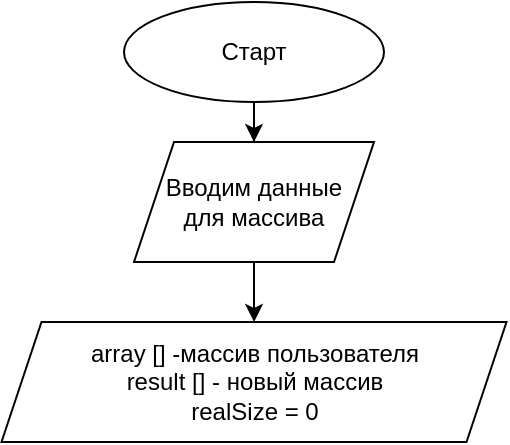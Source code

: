 <mxfile version="20.6.2" type="github">
  <diagram id="YOVhxVdN4o8rGH5UBIhO" name="Страница 1">
    <mxGraphModel dx="1230" dy="575" grid="1" gridSize="10" guides="1" tooltips="1" connect="1" arrows="1" fold="1" page="1" pageScale="1" pageWidth="827" pageHeight="1169" math="0" shadow="0">
      <root>
        <mxCell id="0" />
        <mxCell id="1" parent="0" />
        <mxCell id="sTE923odUGEEwJzd-4KZ-3" value="" style="edgeStyle=orthogonalEdgeStyle;rounded=0;orthogonalLoop=1;jettySize=auto;html=1;" edge="1" parent="1" source="sTE923odUGEEwJzd-4KZ-1" target="sTE923odUGEEwJzd-4KZ-4">
          <mxGeometry relative="1" as="geometry">
            <mxPoint x="405" y="135" as="targetPoint" />
          </mxGeometry>
        </mxCell>
        <mxCell id="sTE923odUGEEwJzd-4KZ-1" value="Старт" style="ellipse;whiteSpace=wrap;html=1;" vertex="1" parent="1">
          <mxGeometry x="340" y="10" width="130" height="50" as="geometry" />
        </mxCell>
        <mxCell id="sTE923odUGEEwJzd-4KZ-8" value="" style="edgeStyle=orthogonalEdgeStyle;rounded=0;orthogonalLoop=1;jettySize=auto;html=1;" edge="1" parent="1" source="sTE923odUGEEwJzd-4KZ-4" target="sTE923odUGEEwJzd-4KZ-7">
          <mxGeometry relative="1" as="geometry" />
        </mxCell>
        <mxCell id="sTE923odUGEEwJzd-4KZ-4" value="Вводим данные&lt;br&gt;для массива" style="shape=parallelogram;perimeter=parallelogramPerimeter;whiteSpace=wrap;html=1;fixedSize=1;" vertex="1" parent="1">
          <mxGeometry x="345" y="80" width="120" height="60" as="geometry" />
        </mxCell>
        <mxCell id="sTE923odUGEEwJzd-4KZ-7" value="array [] -массив пользователя&lt;br&gt;result [] - новый массив&lt;br&gt;realSize = 0" style="shape=parallelogram;perimeter=parallelogramPerimeter;whiteSpace=wrap;html=1;fixedSize=1;" vertex="1" parent="1">
          <mxGeometry x="278.75" y="170" width="252.5" height="60" as="geometry" />
        </mxCell>
      </root>
    </mxGraphModel>
  </diagram>
</mxfile>
